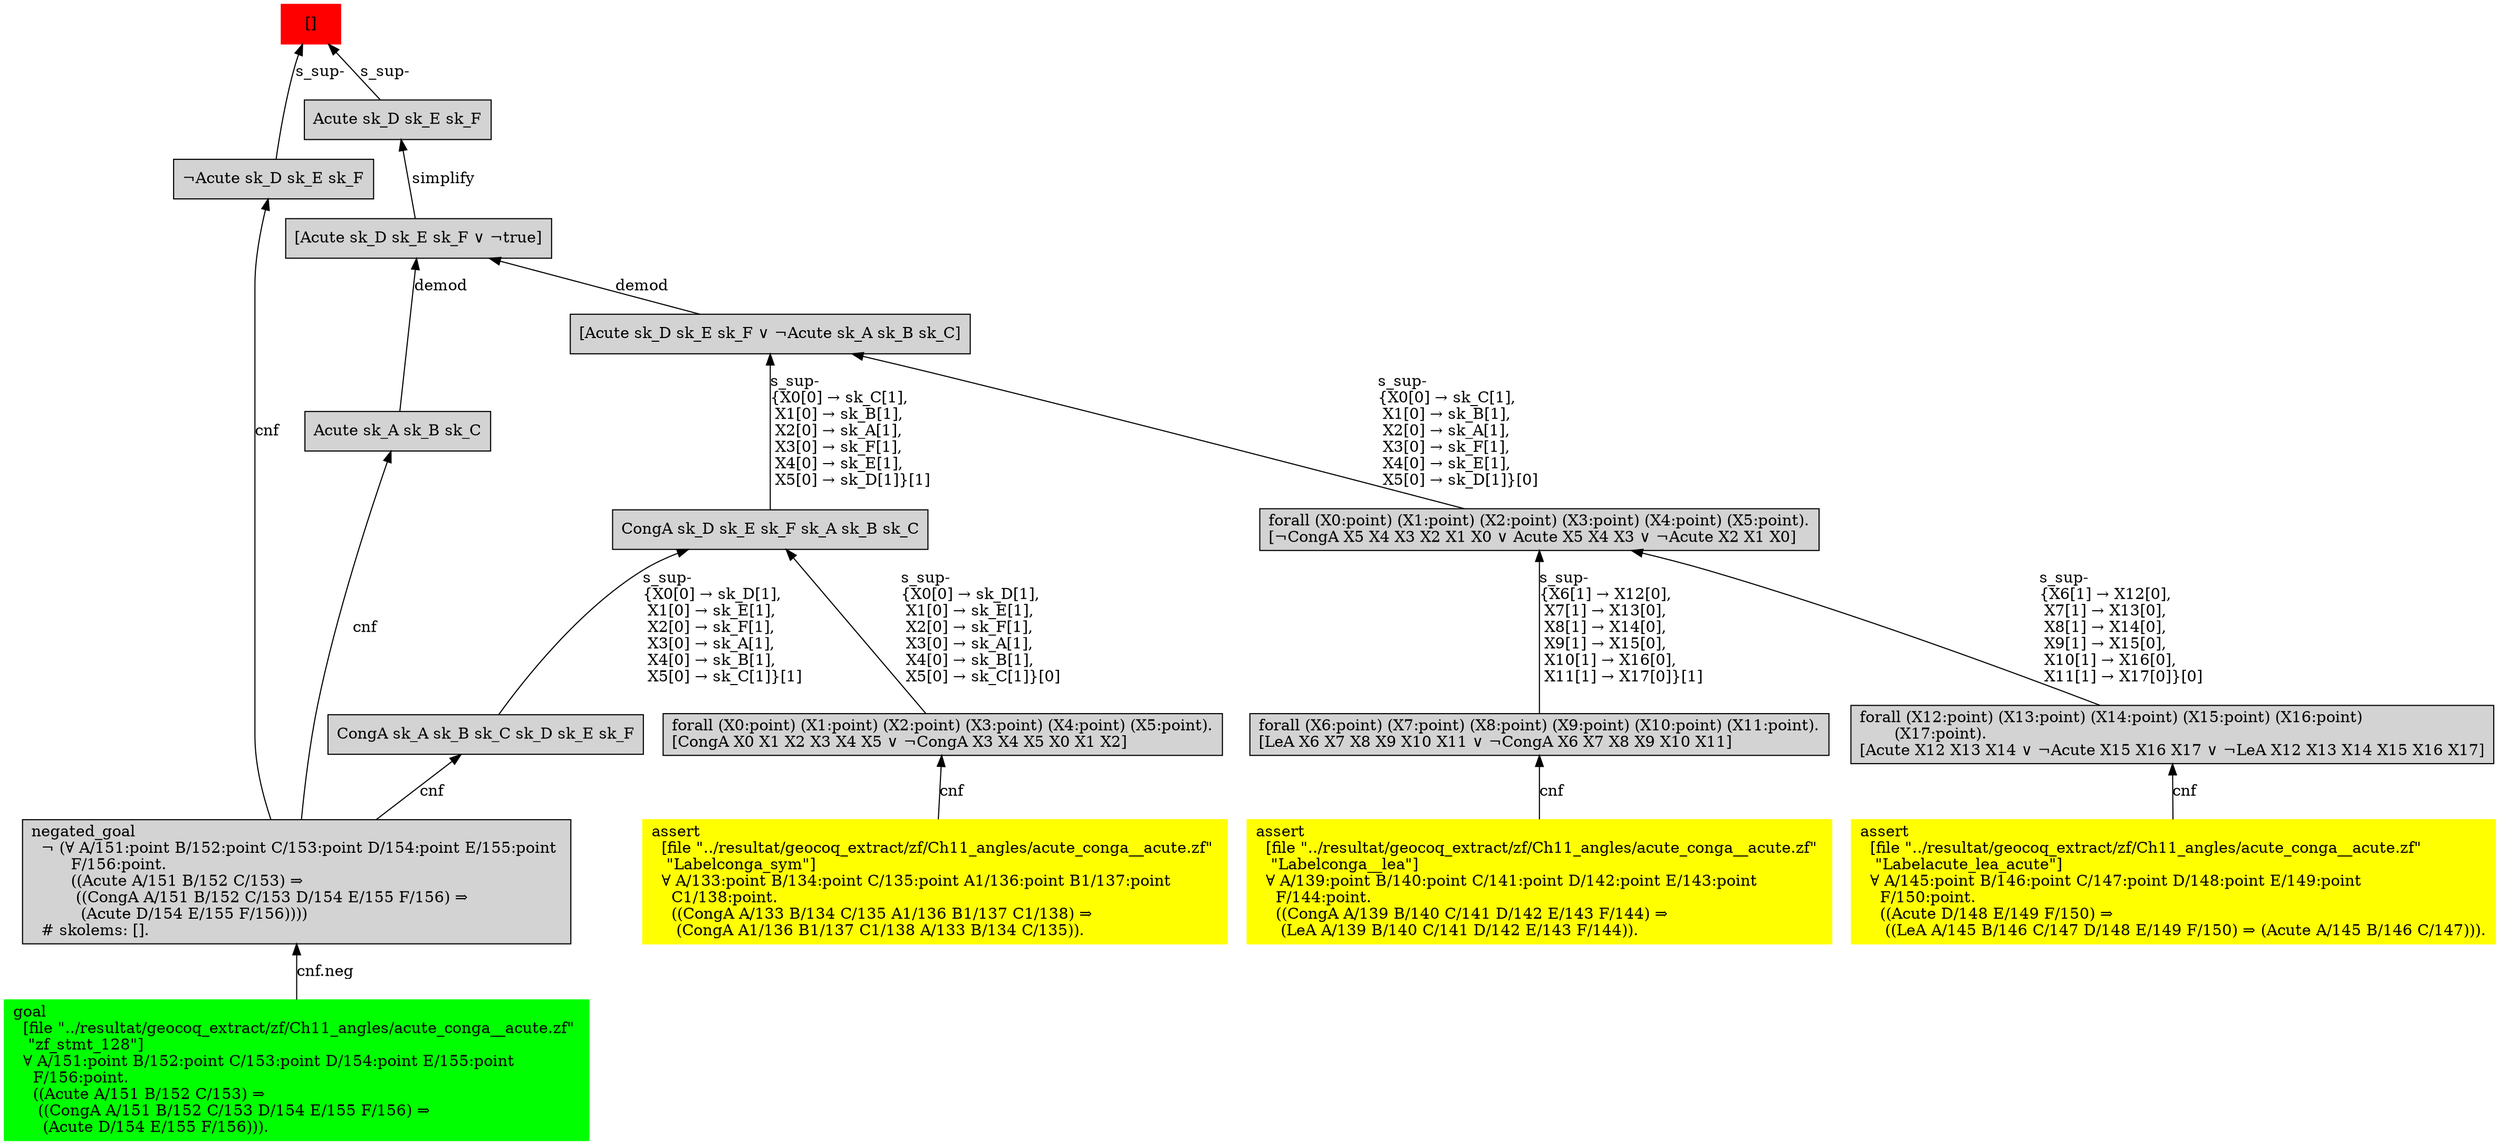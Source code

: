 digraph "unsat_graph" {
  vertex_0 [color=red, label="[]", shape=box, style=filled];
  vertex_0 -> vertex_1 [label="s_sup-\l", dir="back"];
  vertex_1 [shape=box, label="¬Acute sk_D sk_E sk_F\l", style=filled];
  vertex_1 -> vertex_2 [label="cnf", dir="back"];
  vertex_2 [shape=box, label="negated_goal\l  ¬ (∀ A/151:point B/152:point C/153:point D/154:point E/155:point \l        F/156:point.\l        ((Acute A/151 B/152 C/153) ⇒\l         ((CongA A/151 B/152 C/153 D/154 E/155 F/156) ⇒\l          (Acute D/154 E/155 F/156))))\l  # skolems: [].\l", style=filled];
  vertex_2 -> vertex_3 [label="cnf.neg", dir="back"];
  vertex_3 [color=green, shape=box, label="goal\l  [file \"../resultat/geocoq_extract/zf/Ch11_angles/acute_conga__acute.zf\" \l   \"zf_stmt_128\"]\l  ∀ A/151:point B/152:point C/153:point D/154:point E/155:point \l    F/156:point.\l    ((Acute A/151 B/152 C/153) ⇒\l     ((CongA A/151 B/152 C/153 D/154 E/155 F/156) ⇒\l      (Acute D/154 E/155 F/156))).\l", style=filled];
  vertex_0 -> vertex_4 [label="s_sup-\l", dir="back"];
  vertex_4 [shape=box, label="Acute sk_D sk_E sk_F\l", style=filled];
  vertex_4 -> vertex_5 [label="simplify", dir="back"];
  vertex_5 [shape=box, label="[Acute sk_D sk_E sk_F ∨ ¬true]\l", style=filled];
  vertex_5 -> vertex_6 [label="demod", dir="back"];
  vertex_6 [shape=box, label="Acute sk_A sk_B sk_C\l", style=filled];
  vertex_6 -> vertex_2 [label="cnf", dir="back"];
  vertex_5 -> vertex_7 [label="demod", dir="back"];
  vertex_7 [shape=box, label="[Acute sk_D sk_E sk_F ∨ ¬Acute sk_A sk_B sk_C]\l", style=filled];
  vertex_7 -> vertex_8 [label="s_sup-\l\{X0[0] → sk_C[1], \l X1[0] → sk_B[1], \l X2[0] → sk_A[1], \l X3[0] → sk_F[1], \l X4[0] → sk_E[1], \l X5[0] → sk_D[1]\}[0]\l", dir="back"];
  vertex_8 [shape=box, label="forall (X0:point) (X1:point) (X2:point) (X3:point) (X4:point) (X5:point).\l[¬CongA X5 X4 X3 X2 X1 X0 ∨ Acute X5 X4 X3 ∨ ¬Acute X2 X1 X0]\l", style=filled];
  vertex_8 -> vertex_9 [label="s_sup-\l\{X6[1] → X12[0], \l X7[1] → X13[0], \l X8[1] → X14[0], \l X9[1] → X15[0], \l X10[1] → X16[0], \l X11[1] → X17[0]\}[0]\l", dir="back"];
  vertex_9 [shape=box, label="forall (X12:point) (X13:point) (X14:point) (X15:point) (X16:point) \l       (X17:point).\l[Acute X12 X13 X14 ∨ ¬Acute X15 X16 X17 ∨ ¬LeA X12 X13 X14 X15 X16 X17]\l", style=filled];
  vertex_9 -> vertex_10 [label="cnf", dir="back"];
  vertex_10 [color=yellow, shape=box, label="assert\l  [file \"../resultat/geocoq_extract/zf/Ch11_angles/acute_conga__acute.zf\" \l   \"Labelacute_lea_acute\"]\l  ∀ A/145:point B/146:point C/147:point D/148:point E/149:point \l    F/150:point.\l    ((Acute D/148 E/149 F/150) ⇒\l     ((LeA A/145 B/146 C/147 D/148 E/149 F/150) ⇒ (Acute A/145 B/146 C/147))).\l", style=filled];
  vertex_8 -> vertex_11 [label="s_sup-\l\{X6[1] → X12[0], \l X7[1] → X13[0], \l X8[1] → X14[0], \l X9[1] → X15[0], \l X10[1] → X16[0], \l X11[1] → X17[0]\}[1]\l", dir="back"];
  vertex_11 [shape=box, label="forall (X6:point) (X7:point) (X8:point) (X9:point) (X10:point) (X11:point).\l[LeA X6 X7 X8 X9 X10 X11 ∨ ¬CongA X6 X7 X8 X9 X10 X11]\l", style=filled];
  vertex_11 -> vertex_12 [label="cnf", dir="back"];
  vertex_12 [color=yellow, shape=box, label="assert\l  [file \"../resultat/geocoq_extract/zf/Ch11_angles/acute_conga__acute.zf\" \l   \"Labelconga__lea\"]\l  ∀ A/139:point B/140:point C/141:point D/142:point E/143:point \l    F/144:point.\l    ((CongA A/139 B/140 C/141 D/142 E/143 F/144) ⇒\l     (LeA A/139 B/140 C/141 D/142 E/143 F/144)).\l", style=filled];
  vertex_7 -> vertex_13 [label="s_sup-\l\{X0[0] → sk_C[1], \l X1[0] → sk_B[1], \l X2[0] → sk_A[1], \l X3[0] → sk_F[1], \l X4[0] → sk_E[1], \l X5[0] → sk_D[1]\}[1]\l", dir="back"];
  vertex_13 [shape=box, label="CongA sk_D sk_E sk_F sk_A sk_B sk_C\l", style=filled];
  vertex_13 -> vertex_14 [label="s_sup-\l\{X0[0] → sk_D[1], \l X1[0] → sk_E[1], \l X2[0] → sk_F[1], \l X3[0] → sk_A[1], \l X4[0] → sk_B[1], \l X5[0] → sk_C[1]\}[0]\l", dir="back"];
  vertex_14 [shape=box, label="forall (X0:point) (X1:point) (X2:point) (X3:point) (X4:point) (X5:point).\l[CongA X0 X1 X2 X3 X4 X5 ∨ ¬CongA X3 X4 X5 X0 X1 X2]\l", style=filled];
  vertex_14 -> vertex_15 [label="cnf", dir="back"];
  vertex_15 [color=yellow, shape=box, label="assert\l  [file \"../resultat/geocoq_extract/zf/Ch11_angles/acute_conga__acute.zf\" \l   \"Labelconga_sym\"]\l  ∀ A/133:point B/134:point C/135:point A1/136:point B1/137:point \l    C1/138:point.\l    ((CongA A/133 B/134 C/135 A1/136 B1/137 C1/138) ⇒\l     (CongA A1/136 B1/137 C1/138 A/133 B/134 C/135)).\l", style=filled];
  vertex_13 -> vertex_16 [label="s_sup-\l\{X0[0] → sk_D[1], \l X1[0] → sk_E[1], \l X2[0] → sk_F[1], \l X3[0] → sk_A[1], \l X4[0] → sk_B[1], \l X5[0] → sk_C[1]\}[1]\l", dir="back"];
  vertex_16 [shape=box, label="CongA sk_A sk_B sk_C sk_D sk_E sk_F\l", style=filled];
  vertex_16 -> vertex_2 [label="cnf", dir="back"];
  }



